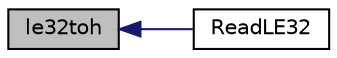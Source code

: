 digraph "le32toh"
{
  edge [fontname="Helvetica",fontsize="10",labelfontname="Helvetica",labelfontsize="10"];
  node [fontname="Helvetica",fontsize="10",shape=record];
  rankdir="LR";
  Node157 [label="le32toh",height=0.2,width=0.4,color="black", fillcolor="grey75", style="filled", fontcolor="black"];
  Node157 -> Node158 [dir="back",color="midnightblue",fontsize="10",style="solid",fontname="Helvetica"];
  Node158 [label="ReadLE32",height=0.2,width=0.4,color="black", fillcolor="white", style="filled",URL="$dc/d54/common_8h.html#a95b035f2729461d80d2f09d776ea07d2"];
}
